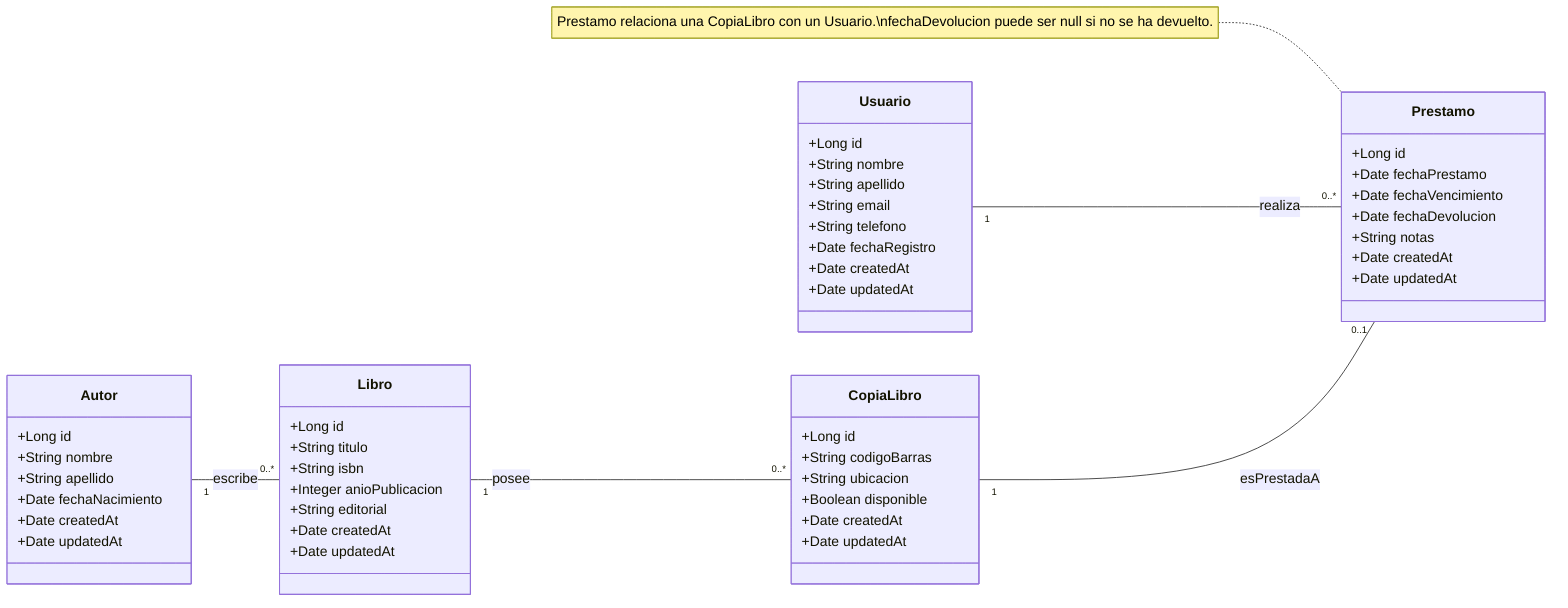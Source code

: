 %% Diagrama de clases para biblioteca
classDiagram
    direction LR

    class Autor {
        +Long id
        +String nombre
        +String apellido
        +Date fechaNacimiento
        +Date createdAt
        +Date updatedAt
    }

    class Libro {
        +Long id
        +String titulo
        +String isbn
        +Integer anioPublicacion
        +String editorial
        +Date createdAt
        +Date updatedAt
    }

    class CopiaLibro {
        +Long id
        +String codigoBarras
        +String ubicacion
        +Boolean disponible
        +Date createdAt
        +Date updatedAt
    }

    class Usuario {
        +Long id
        +String nombre
        +String apellido
        +String email
        +String telefono
        +Date fechaRegistro
        +Date createdAt
        +Date updatedAt
    }

    class Prestamo {
        +Long id
        +Date fechaPrestamo
        +Date fechaVencimiento
        +Date fechaDevolucion
        +String notas
        +Date createdAt
        +Date updatedAt
    }

    %% Relaciones
    Autor "1" -- "0..*" Libro : escribe
    Libro "1" -- "0..*" CopiaLibro : posee
    Usuario "1" -- "0..*" Prestamo : realiza
    CopiaLibro "1" -- "0..1" Prestamo : esPrestadaA

    %% Notas de integridad
    note for Prestamo "Prestamo relaciona una CopiaLibro con un Usuario.\nfechaDevolucion puede ser null si no se ha devuelto."